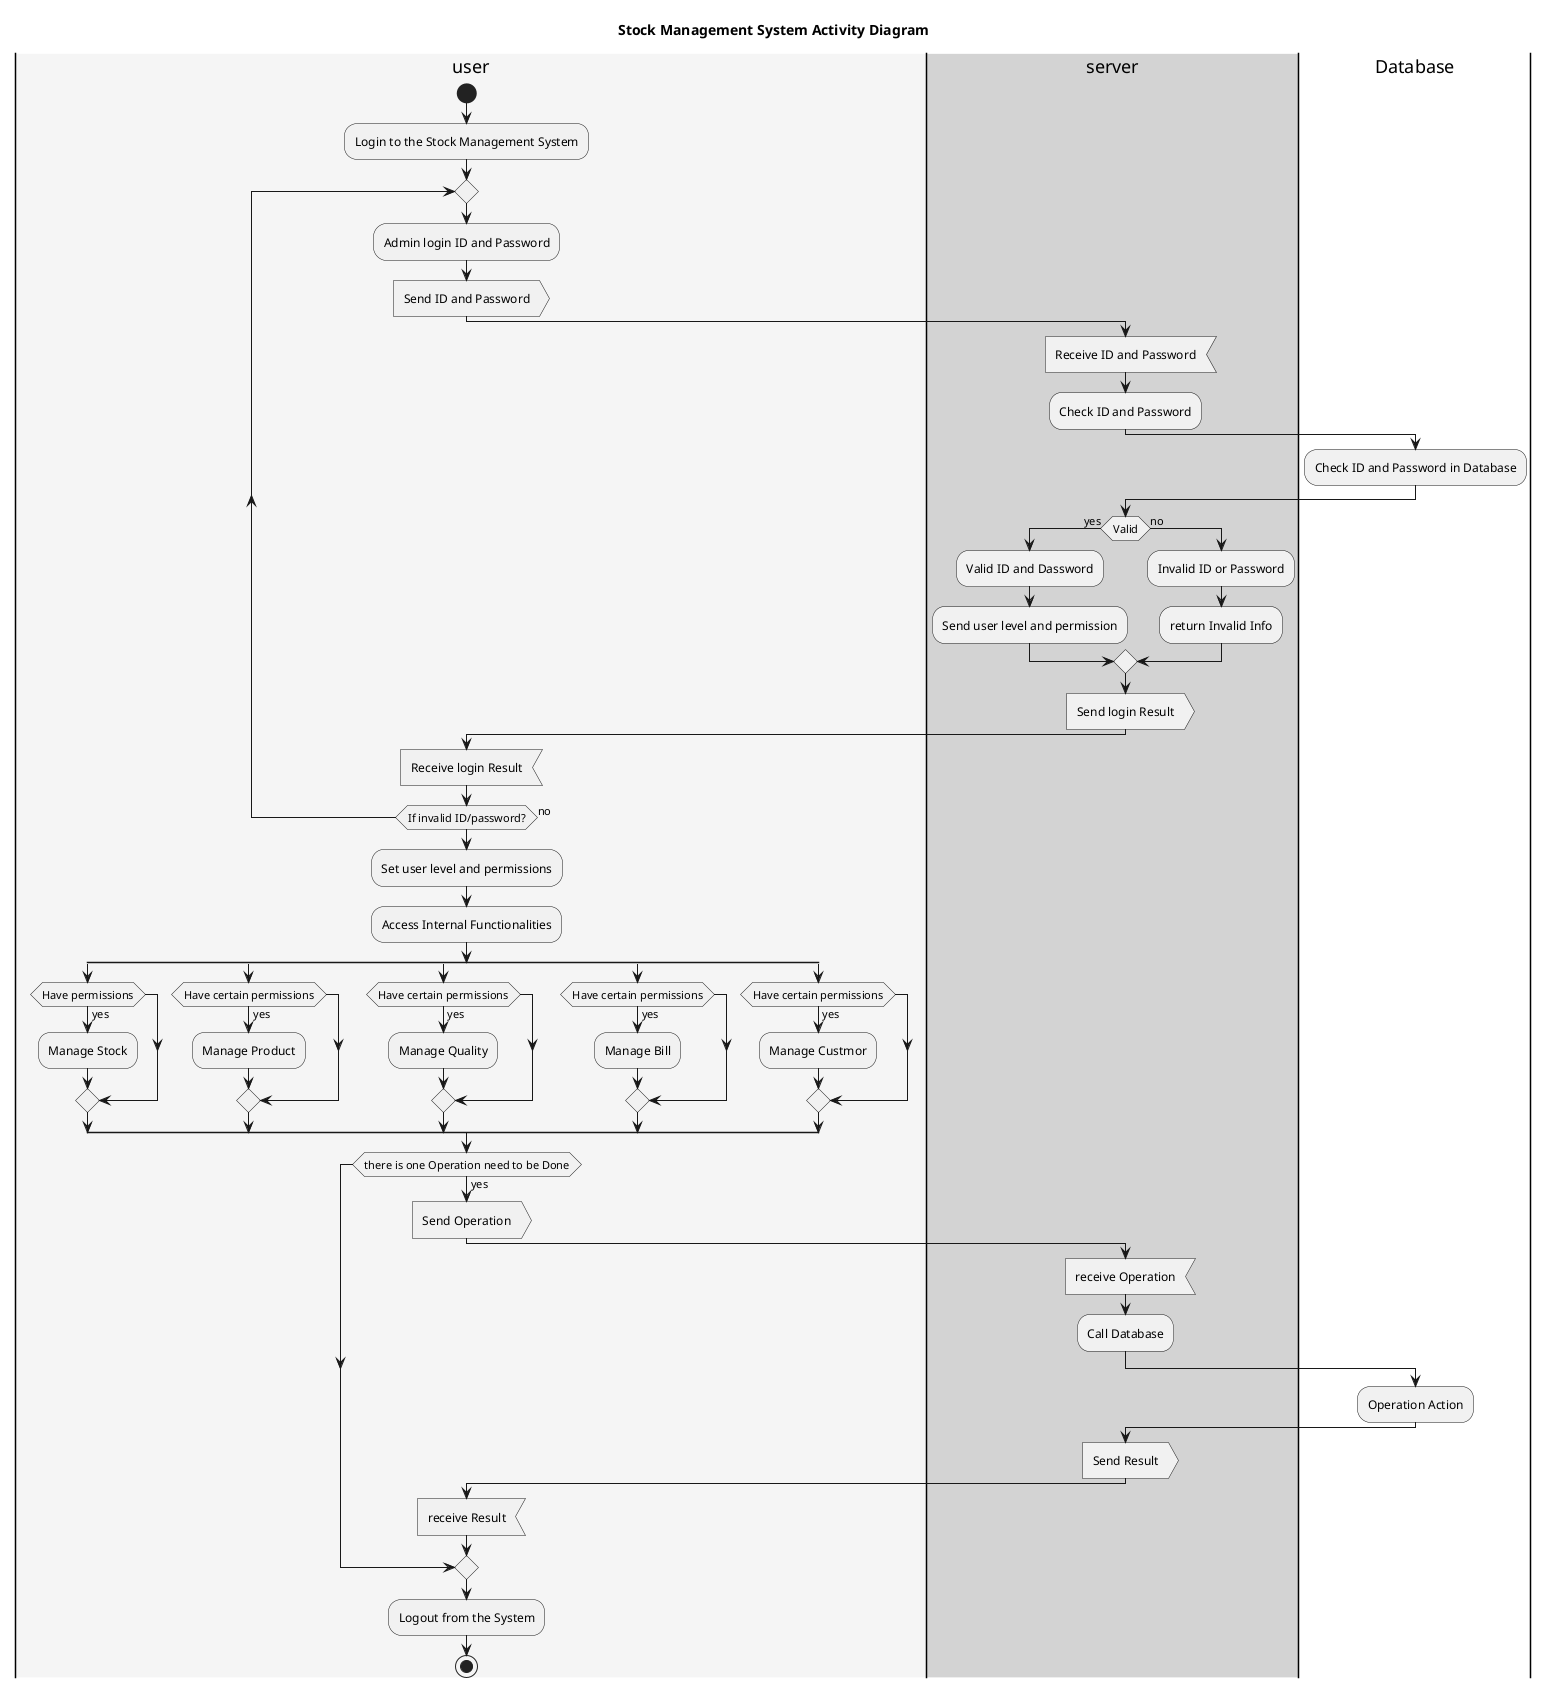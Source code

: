 @startuml Stock Management System Activity Diagram
title Stock Management System Activity Diagram
|user|
start
:Login to the Stock Management System;

repeat
    |#WhiteSmoke|user|
    :Admin login ID and Password;

    :Send ID and Password>

    |#lightgray|server|
    :Receive ID and Password<

    :Check ID and Password;
    |Database|
    :Check ID and Password in Database;


    |server|
    if (Valid) then(yes)
        :Valid ID and Dassword;
        |server|
        :Send user level and permission;
    else (no)
        :Invalid ID or Password;
        |server|
        :return Invalid Info;
    endif
    :Send login Result>
    |user|
    :Receive login Result<
repeat while (If invalid ID/password?) is (no)

:Set user level and permissions;
:Access Internal Functionalities;
split
    |user|
    if (Have permissions) then(yes)
        :Manage Stock;
    endif
split again
    |user|
    if (Have certain permissions) then(yes)
        :Manage Product;
    endif
split again
    |user|
    if (Have certain permissions) then(yes)
        :Manage Quality;
    endif
split again
    |user|
    if (Have certain permissions) then(yes)
        :Manage Bill;
    endif
split again
    |user|
    if (Have certain permissions) then(yes)
        :Manage Custmor;
    endif
end split
if (there is one Operation need to be Done) then (yes)
    :Send Operation>
    |server|
    :receive Operation<
    :Call Database;
    |Database|
    :Operation Action;
    |server|
    :Send Result>
    |user|
    :receive Result<
endif

|user|
:Logout from the System;
stop
@enduml
